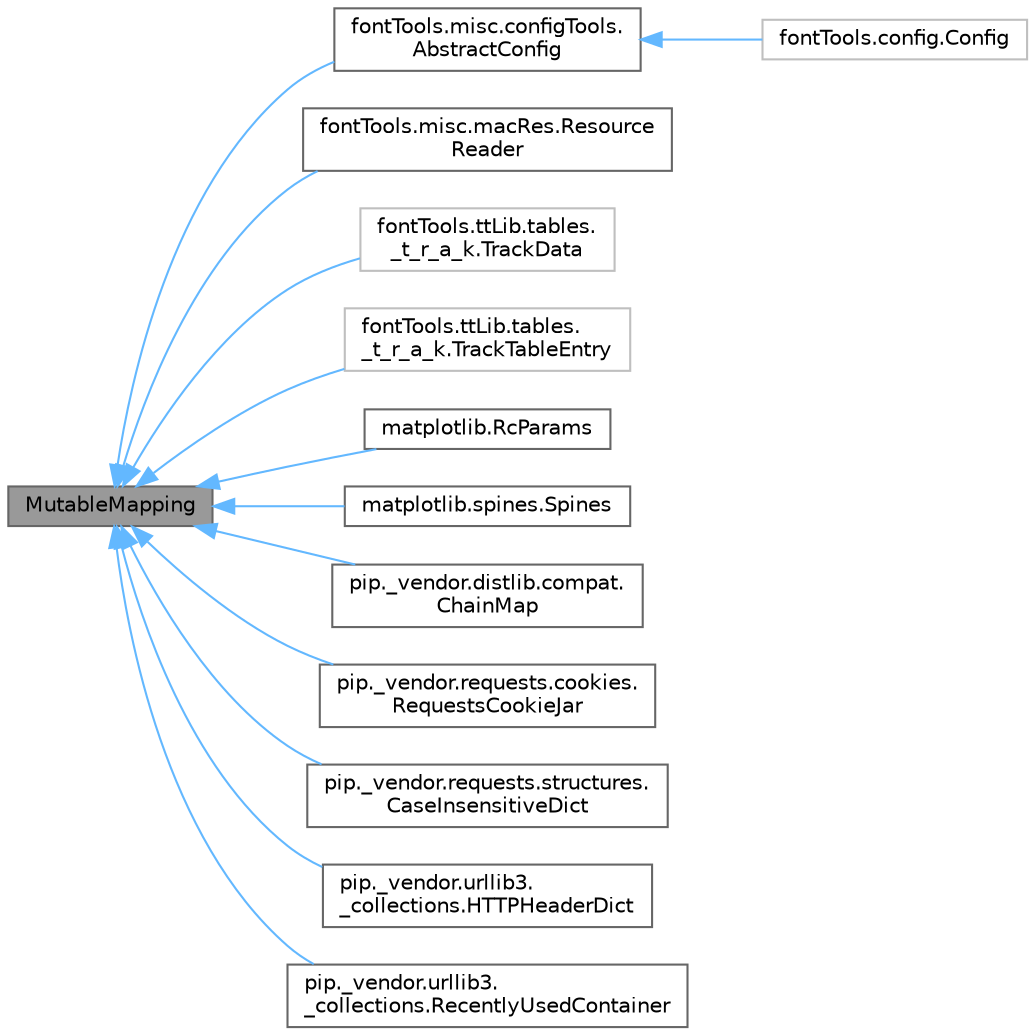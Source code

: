 digraph "MutableMapping"
{
 // LATEX_PDF_SIZE
  bgcolor="transparent";
  edge [fontname=Helvetica,fontsize=10,labelfontname=Helvetica,labelfontsize=10];
  node [fontname=Helvetica,fontsize=10,shape=box,height=0.2,width=0.4];
  rankdir="LR";
  Node1 [id="Node000001",label="MutableMapping",height=0.2,width=0.4,color="gray40", fillcolor="grey60", style="filled", fontcolor="black",tooltip=" "];
  Node1 -> Node2 [id="edge1_Node000001_Node000002",dir="back",color="steelblue1",style="solid",tooltip=" "];
  Node2 [id="Node000002",label="fontTools.misc.configTools.\lAbstractConfig",height=0.2,width=0.4,color="gray40", fillcolor="white", style="filled",URL="$d6/d8e/classfontTools_1_1misc_1_1configTools_1_1AbstractConfig.html",tooltip=" "];
  Node2 -> Node3 [id="edge2_Node000002_Node000003",dir="back",color="steelblue1",style="solid",tooltip=" "];
  Node3 [id="Node000003",label="fontTools.config.Config",height=0.2,width=0.4,color="grey75", fillcolor="white", style="filled",URL="$d7/d7d/classfontTools_1_1config_1_1Config.html",tooltip=" "];
  Node1 -> Node4 [id="edge3_Node000001_Node000004",dir="back",color="steelblue1",style="solid",tooltip=" "];
  Node4 [id="Node000004",label="fontTools.misc.macRes.Resource\lReader",height=0.2,width=0.4,color="gray40", fillcolor="white", style="filled",URL="$d6/dba/classfontTools_1_1misc_1_1macRes_1_1ResourceReader.html",tooltip=" "];
  Node1 -> Node5 [id="edge4_Node000001_Node000005",dir="back",color="steelblue1",style="solid",tooltip=" "];
  Node5 [id="Node000005",label="fontTools.ttLib.tables.\l_t_r_a_k.TrackData",height=0.2,width=0.4,color="grey75", fillcolor="white", style="filled",URL="$df/d11/classfontTools_1_1ttLib_1_1tables_1_1__t__r__a__k_1_1TrackData.html",tooltip=" "];
  Node1 -> Node6 [id="edge5_Node000001_Node000006",dir="back",color="steelblue1",style="solid",tooltip=" "];
  Node6 [id="Node000006",label="fontTools.ttLib.tables.\l_t_r_a_k.TrackTableEntry",height=0.2,width=0.4,color="grey75", fillcolor="white", style="filled",URL="$d2/dd9/classfontTools_1_1ttLib_1_1tables_1_1__t__r__a__k_1_1TrackTableEntry.html",tooltip=" "];
  Node1 -> Node7 [id="edge6_Node000001_Node000007",dir="back",color="steelblue1",style="solid",tooltip=" "];
  Node7 [id="Node000007",label="matplotlib.RcParams",height=0.2,width=0.4,color="gray40", fillcolor="white", style="filled",URL="$d7/d7e/classmatplotlib_1_1RcParams.html",tooltip=" "];
  Node1 -> Node8 [id="edge7_Node000001_Node000008",dir="back",color="steelblue1",style="solid",tooltip=" "];
  Node8 [id="Node000008",label="matplotlib.spines.Spines",height=0.2,width=0.4,color="gray40", fillcolor="white", style="filled",URL="$d6/d10/classmatplotlib_1_1spines_1_1Spines.html",tooltip=" "];
  Node1 -> Node9 [id="edge8_Node000001_Node000009",dir="back",color="steelblue1",style="solid",tooltip=" "];
  Node9 [id="Node000009",label="pip._vendor.distlib.compat.\lChainMap",height=0.2,width=0.4,color="gray40", fillcolor="white", style="filled",URL="$da/db0/classpip_1_1__vendor_1_1distlib_1_1compat_1_1ChainMap.html",tooltip=" "];
  Node1 -> Node10 [id="edge9_Node000001_Node000010",dir="back",color="steelblue1",style="solid",tooltip=" "];
  Node10 [id="Node000010",label="pip._vendor.requests.cookies.\lRequestsCookieJar",height=0.2,width=0.4,color="gray40", fillcolor="white", style="filled",URL="$d0/d7b/classpip_1_1__vendor_1_1requests_1_1cookies_1_1RequestsCookieJar.html",tooltip=" "];
  Node1 -> Node11 [id="edge10_Node000001_Node000011",dir="back",color="steelblue1",style="solid",tooltip=" "];
  Node11 [id="Node000011",label="pip._vendor.requests.structures.\lCaseInsensitiveDict",height=0.2,width=0.4,color="gray40", fillcolor="white", style="filled",URL="$dc/de0/classpip_1_1__vendor_1_1requests_1_1structures_1_1CaseInsensitiveDict.html",tooltip=" "];
  Node1 -> Node12 [id="edge11_Node000001_Node000012",dir="back",color="steelblue1",style="solid",tooltip=" "];
  Node12 [id="Node000012",label="pip._vendor.urllib3.\l_collections.HTTPHeaderDict",height=0.2,width=0.4,color="gray40", fillcolor="white", style="filled",URL="$d8/d04/classpip_1_1__vendor_1_1urllib3_1_1__collections_1_1HTTPHeaderDict.html",tooltip=" "];
  Node1 -> Node13 [id="edge12_Node000001_Node000013",dir="back",color="steelblue1",style="solid",tooltip=" "];
  Node13 [id="Node000013",label="pip._vendor.urllib3.\l_collections.RecentlyUsedContainer",height=0.2,width=0.4,color="gray40", fillcolor="white", style="filled",URL="$d9/da0/classpip_1_1__vendor_1_1urllib3_1_1__collections_1_1RecentlyUsedContainer.html",tooltip=" "];
}
